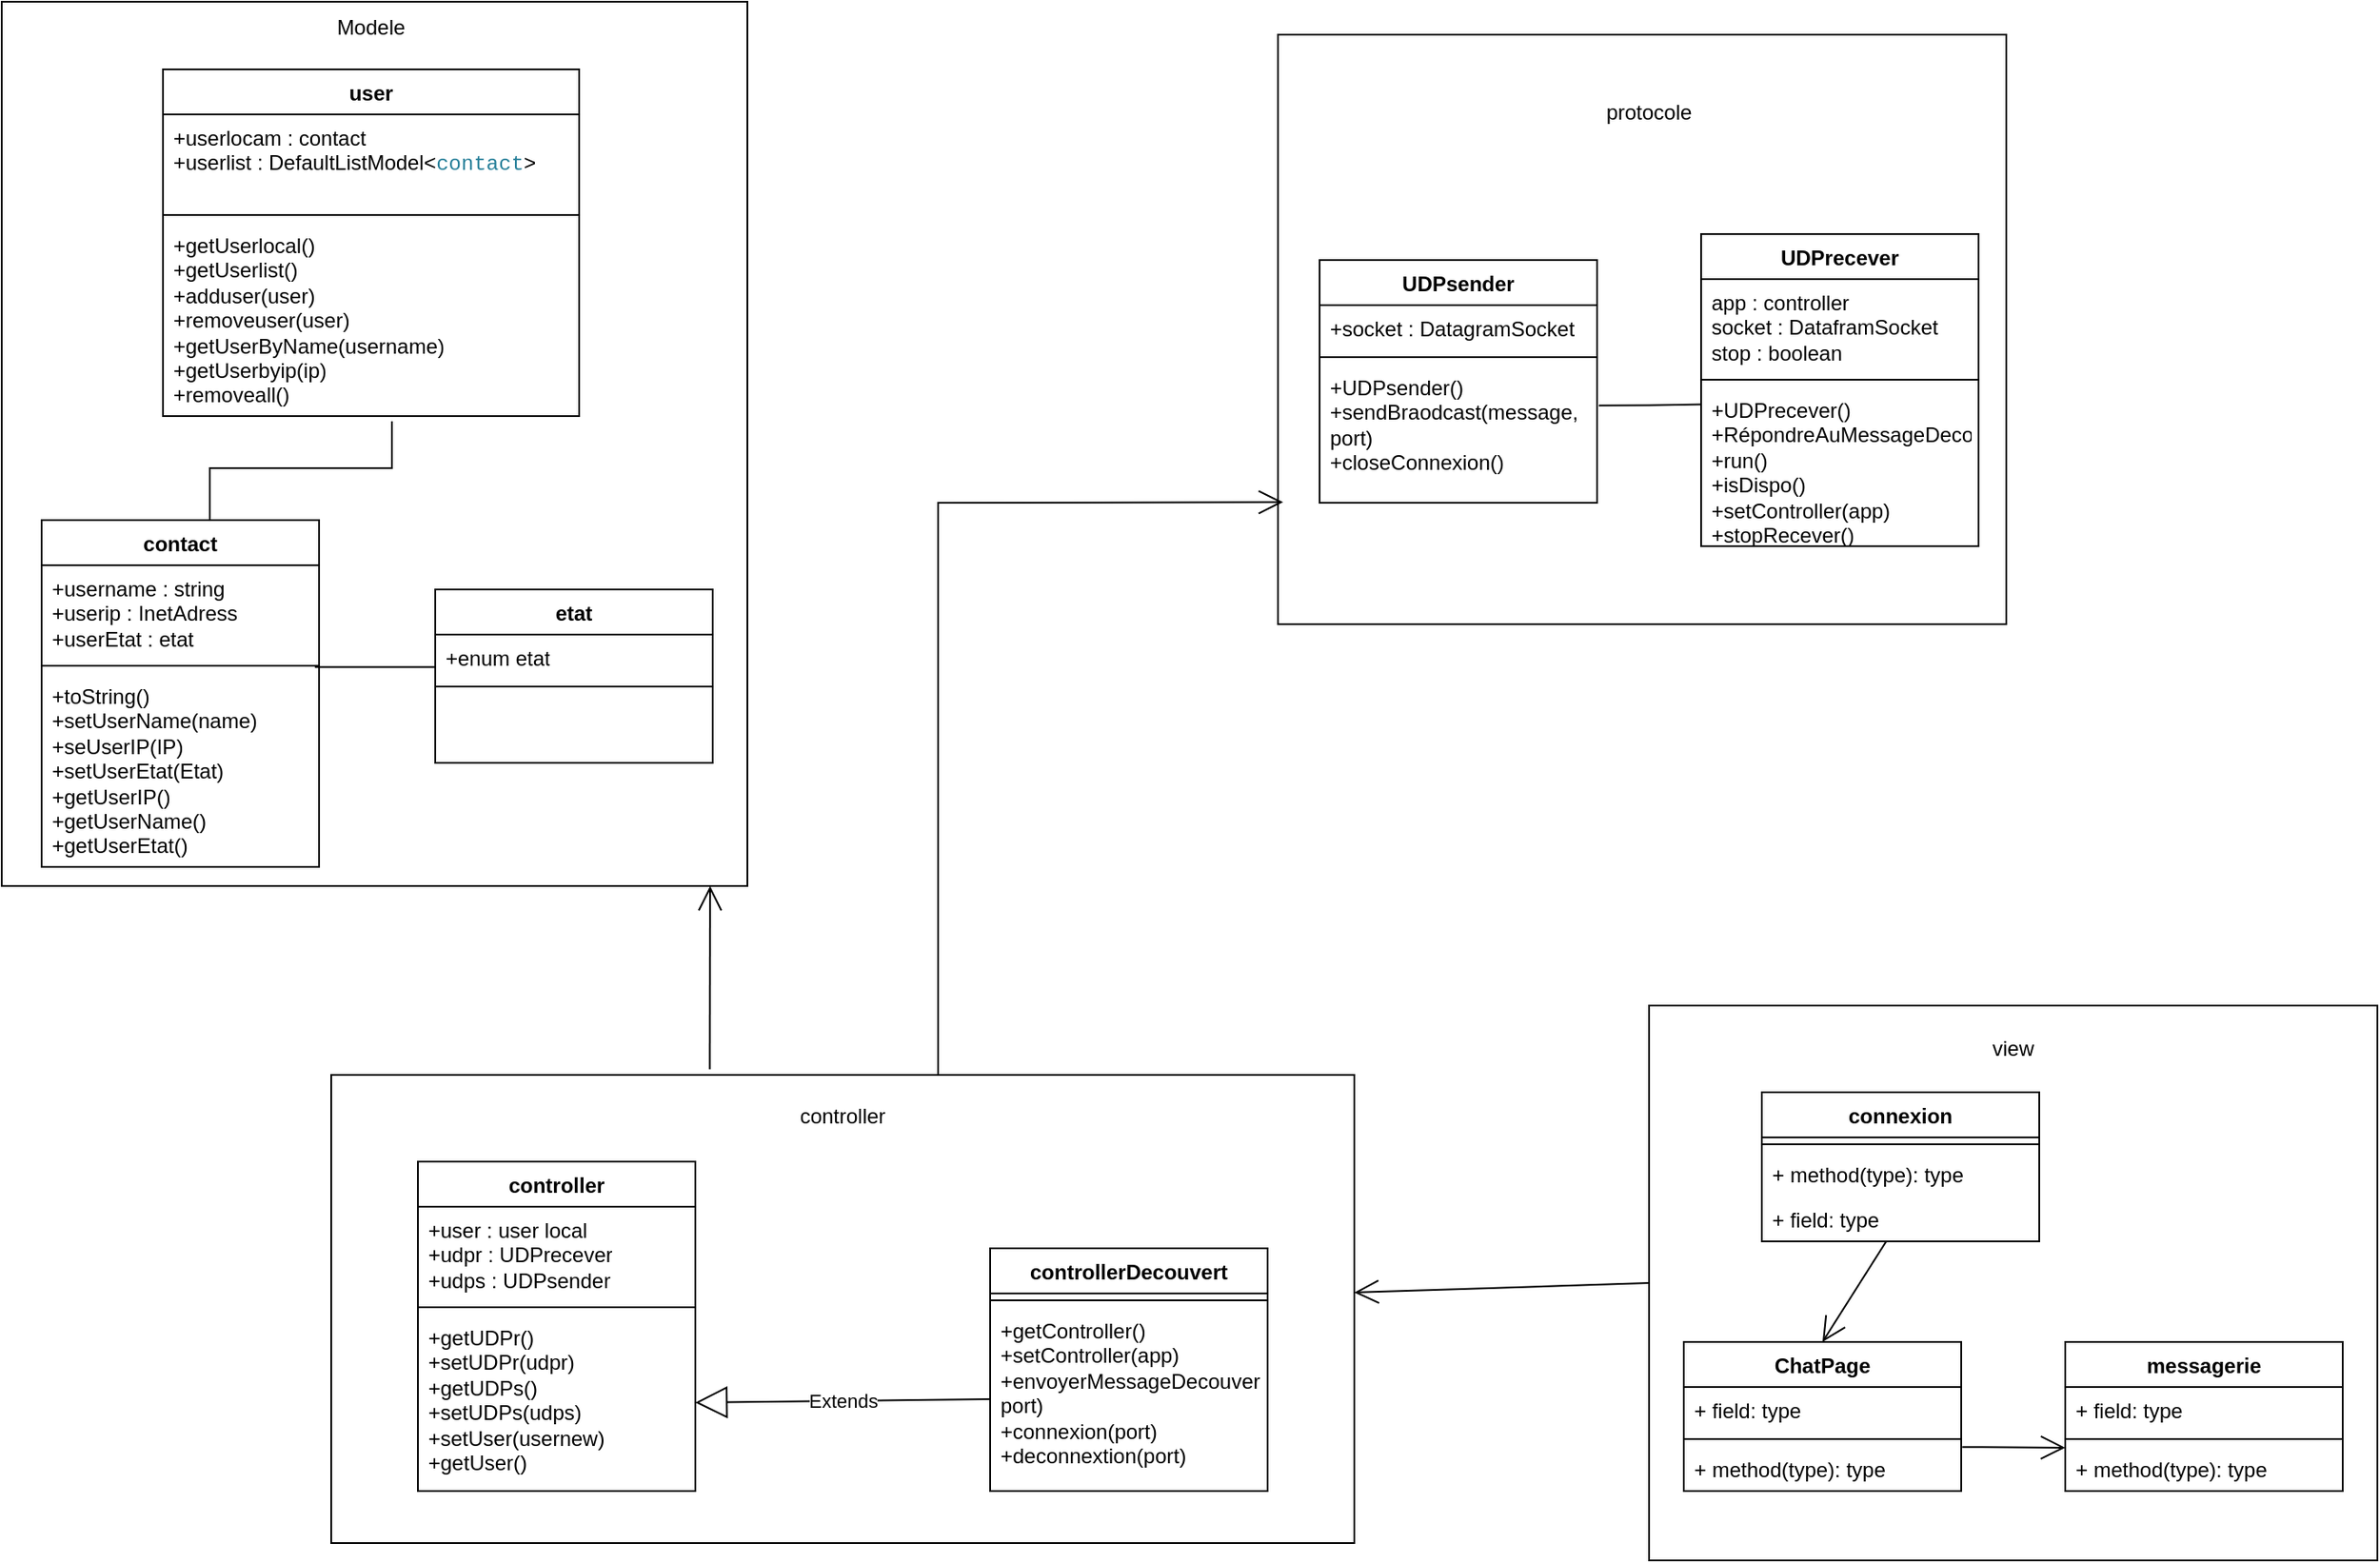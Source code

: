 <mxfile version="22.1.7" type="device">
  <diagram name="Page-1" id="2YBvvXClWsGukQMizWep">
    <mxGraphModel dx="1384" dy="576" grid="1" gridSize="10" guides="1" tooltips="1" connect="1" arrows="1" fold="1" page="1" pageScale="1" pageWidth="850" pageHeight="1100" math="0" shadow="0">
      <root>
        <mxCell id="0" />
        <mxCell id="1" parent="0" />
        <mxCell id="VNb70Ho15krXr_s_kGQd-6" value="" style="rounded=0;whiteSpace=wrap;html=1;" parent="1" vertex="1">
          <mxGeometry x="100" y="51" width="430" height="510" as="geometry" />
        </mxCell>
        <mxCell id="VNb70Ho15krXr_s_kGQd-8" value="Modele&lt;br&gt;" style="text;html=1;strokeColor=none;fillColor=none;align=center;verticalAlign=middle;whiteSpace=wrap;rounded=0;" parent="1" vertex="1">
          <mxGeometry x="283" y="51" width="60" height="30" as="geometry" />
        </mxCell>
        <mxCell id="VNb70Ho15krXr_s_kGQd-9" value="" style="rounded=0;whiteSpace=wrap;html=1;" parent="1" vertex="1">
          <mxGeometry x="836" y="70" width="420" height="340" as="geometry" />
        </mxCell>
        <mxCell id="VNb70Ho15krXr_s_kGQd-10" value="protocole" style="text;html=1;strokeColor=none;fillColor=none;align=center;verticalAlign=middle;whiteSpace=wrap;rounded=0;" parent="1" vertex="1">
          <mxGeometry x="1020" y="100" width="60" height="30" as="geometry" />
        </mxCell>
        <mxCell id="VNb70Ho15krXr_s_kGQd-11" value="" style="rounded=0;whiteSpace=wrap;html=1;" parent="1" vertex="1">
          <mxGeometry x="290" y="670" width="590" height="270" as="geometry" />
        </mxCell>
        <mxCell id="VNb70Ho15krXr_s_kGQd-12" value="controller" style="text;html=1;strokeColor=none;fillColor=none;align=center;verticalAlign=middle;whiteSpace=wrap;rounded=0;" parent="1" vertex="1">
          <mxGeometry x="555" y="679" width="60" height="30" as="geometry" />
        </mxCell>
        <mxCell id="VNb70Ho15krXr_s_kGQd-13" value="user" style="swimlane;fontStyle=1;align=center;verticalAlign=top;childLayout=stackLayout;horizontal=1;startSize=26;horizontalStack=0;resizeParent=1;resizeParentMax=0;resizeLast=0;collapsible=1;marginBottom=0;whiteSpace=wrap;html=1;" parent="1" vertex="1">
          <mxGeometry x="193" y="90" width="240" height="200" as="geometry" />
        </mxCell>
        <mxCell id="VNb70Ho15krXr_s_kGQd-14" value="+userlocam : contact&lt;br&gt;+userlist : DefaultListModel&lt;span style=&quot;font-family: Menlo, Monaco, &amp;quot;Courier New&amp;quot;, monospace; background-color: rgb(255, 255, 255);&quot;&gt;&amp;lt;&lt;/span&gt;&lt;span style=&quot;font-family: Menlo, Monaco, &amp;quot;Courier New&amp;quot;, monospace; background-color: rgb(255, 255, 255); color: rgb(38, 127, 153);&quot;&gt;contact&lt;/span&gt;&lt;span style=&quot;font-family: Menlo, Monaco, &amp;quot;Courier New&amp;quot;, monospace; background-color: rgb(255, 255, 255);&quot;&gt;&amp;gt;&lt;/span&gt;" style="text;strokeColor=none;fillColor=none;align=left;verticalAlign=top;spacingLeft=4;spacingRight=4;overflow=hidden;rotatable=0;points=[[0,0.5],[1,0.5]];portConstraint=eastwest;whiteSpace=wrap;html=1;" parent="VNb70Ho15krXr_s_kGQd-13" vertex="1">
          <mxGeometry y="26" width="240" height="54" as="geometry" />
        </mxCell>
        <mxCell id="VNb70Ho15krXr_s_kGQd-15" value="" style="line;strokeWidth=1;fillColor=none;align=left;verticalAlign=middle;spacingTop=-1;spacingLeft=3;spacingRight=3;rotatable=0;labelPosition=right;points=[];portConstraint=eastwest;strokeColor=inherit;" parent="VNb70Ho15krXr_s_kGQd-13" vertex="1">
          <mxGeometry y="80" width="240" height="8" as="geometry" />
        </mxCell>
        <mxCell id="VNb70Ho15krXr_s_kGQd-16" value="+getUserlocal()&lt;br&gt;+getUserlist()&lt;br&gt;+adduser(user)&lt;br&gt;+removeuser(user)&lt;br&gt;+getUserByName(username)&lt;br&gt;+getUserbyip(ip)&lt;br&gt;+removeall()" style="text;strokeColor=none;fillColor=none;align=left;verticalAlign=top;spacingLeft=4;spacingRight=4;overflow=hidden;rotatable=0;points=[[0,0.5],[1,0.5]];portConstraint=eastwest;whiteSpace=wrap;html=1;" parent="VNb70Ho15krXr_s_kGQd-13" vertex="1">
          <mxGeometry y="88" width="240" height="112" as="geometry" />
        </mxCell>
        <mxCell id="VNb70Ho15krXr_s_kGQd-17" value="contact" style="swimlane;fontStyle=1;align=center;verticalAlign=top;childLayout=stackLayout;horizontal=1;startSize=26;horizontalStack=0;resizeParent=1;resizeParentMax=0;resizeLast=0;collapsible=1;marginBottom=0;whiteSpace=wrap;html=1;" parent="1" vertex="1">
          <mxGeometry x="123" y="350" width="160" height="200" as="geometry" />
        </mxCell>
        <mxCell id="VNb70Ho15krXr_s_kGQd-18" value="+username : string&lt;br&gt;+userip : InetAdress&lt;br&gt;+userEtat : etat" style="text;strokeColor=none;fillColor=none;align=left;verticalAlign=top;spacingLeft=4;spacingRight=4;overflow=hidden;rotatable=0;points=[[0,0.5],[1,0.5]];portConstraint=eastwest;whiteSpace=wrap;html=1;" parent="VNb70Ho15krXr_s_kGQd-17" vertex="1">
          <mxGeometry y="26" width="160" height="54" as="geometry" />
        </mxCell>
        <mxCell id="VNb70Ho15krXr_s_kGQd-19" value="" style="line;strokeWidth=1;fillColor=none;align=left;verticalAlign=middle;spacingTop=-1;spacingLeft=3;spacingRight=3;rotatable=0;labelPosition=right;points=[];portConstraint=eastwest;strokeColor=inherit;" parent="VNb70Ho15krXr_s_kGQd-17" vertex="1">
          <mxGeometry y="80" width="160" height="8" as="geometry" />
        </mxCell>
        <mxCell id="VNb70Ho15krXr_s_kGQd-20" value="+toString()&lt;br&gt;+setUserName(name)&lt;br&gt;+seUserIP(IP)&lt;br&gt;+setUserEtat(Etat)&lt;br&gt;+getUserIP()&lt;br&gt;+getUserName()&lt;br&gt;+getUserEtat()" style="text;strokeColor=none;fillColor=none;align=left;verticalAlign=top;spacingLeft=4;spacingRight=4;overflow=hidden;rotatable=0;points=[[0,0.5],[1,0.5]];portConstraint=eastwest;whiteSpace=wrap;html=1;" parent="VNb70Ho15krXr_s_kGQd-17" vertex="1">
          <mxGeometry y="88" width="160" height="112" as="geometry" />
        </mxCell>
        <mxCell id="VNb70Ho15krXr_s_kGQd-25" value="etat" style="swimlane;fontStyle=1;align=center;verticalAlign=top;childLayout=stackLayout;horizontal=1;startSize=26;horizontalStack=0;resizeParent=1;resizeParentMax=0;resizeLast=0;collapsible=1;marginBottom=0;whiteSpace=wrap;html=1;" parent="1" vertex="1">
          <mxGeometry x="350" y="390" width="160" height="100" as="geometry" />
        </mxCell>
        <mxCell id="VNb70Ho15krXr_s_kGQd-26" value="+enum etat" style="text;strokeColor=none;fillColor=none;align=left;verticalAlign=top;spacingLeft=4;spacingRight=4;overflow=hidden;rotatable=0;points=[[0,0.5],[1,0.5]];portConstraint=eastwest;whiteSpace=wrap;html=1;" parent="VNb70Ho15krXr_s_kGQd-25" vertex="1">
          <mxGeometry y="26" width="160" height="26" as="geometry" />
        </mxCell>
        <mxCell id="VNb70Ho15krXr_s_kGQd-27" value="" style="line;strokeWidth=1;fillColor=none;align=left;verticalAlign=middle;spacingTop=-1;spacingLeft=3;spacingRight=3;rotatable=0;labelPosition=right;points=[];portConstraint=eastwest;strokeColor=inherit;" parent="VNb70Ho15krXr_s_kGQd-25" vertex="1">
          <mxGeometry y="52" width="160" height="8" as="geometry" />
        </mxCell>
        <mxCell id="VNb70Ho15krXr_s_kGQd-28" value="&lt;br&gt;&lt;br&gt;&lt;br&gt;" style="text;strokeColor=none;fillColor=none;align=left;verticalAlign=top;spacingLeft=4;spacingRight=4;overflow=hidden;rotatable=0;points=[[0,0.5],[1,0.5]];portConstraint=eastwest;whiteSpace=wrap;html=1;" parent="VNb70Ho15krXr_s_kGQd-25" vertex="1">
          <mxGeometry y="60" width="160" height="40" as="geometry" />
        </mxCell>
        <mxCell id="VNb70Ho15krXr_s_kGQd-41" value="UDPsender" style="swimlane;fontStyle=1;align=center;verticalAlign=top;childLayout=stackLayout;horizontal=1;startSize=26;horizontalStack=0;resizeParent=1;resizeParentMax=0;resizeLast=0;collapsible=1;marginBottom=0;whiteSpace=wrap;html=1;" parent="1" vertex="1">
          <mxGeometry x="860" y="200" width="160" height="140" as="geometry" />
        </mxCell>
        <mxCell id="VNb70Ho15krXr_s_kGQd-42" value="+socket : DatagramSocket" style="text;strokeColor=none;fillColor=none;align=left;verticalAlign=top;spacingLeft=4;spacingRight=4;overflow=hidden;rotatable=0;points=[[0,0.5],[1,0.5]];portConstraint=eastwest;whiteSpace=wrap;html=1;" parent="VNb70Ho15krXr_s_kGQd-41" vertex="1">
          <mxGeometry y="26" width="160" height="26" as="geometry" />
        </mxCell>
        <mxCell id="VNb70Ho15krXr_s_kGQd-43" value="" style="line;strokeWidth=1;fillColor=none;align=left;verticalAlign=middle;spacingTop=-1;spacingLeft=3;spacingRight=3;rotatable=0;labelPosition=right;points=[];portConstraint=eastwest;strokeColor=inherit;" parent="VNb70Ho15krXr_s_kGQd-41" vertex="1">
          <mxGeometry y="52" width="160" height="8" as="geometry" />
        </mxCell>
        <mxCell id="VNb70Ho15krXr_s_kGQd-44" value="+UDPsender()&lt;br&gt;+sendBraodcast(message, port)&lt;br&gt;+closeConnexion()" style="text;strokeColor=none;fillColor=none;align=left;verticalAlign=top;spacingLeft=4;spacingRight=4;overflow=hidden;rotatable=0;points=[[0,0.5],[1,0.5]];portConstraint=eastwest;whiteSpace=wrap;html=1;" parent="VNb70Ho15krXr_s_kGQd-41" vertex="1">
          <mxGeometry y="60" width="160" height="80" as="geometry" />
        </mxCell>
        <mxCell id="VNb70Ho15krXr_s_kGQd-45" value="UDPrecever" style="swimlane;fontStyle=1;align=center;verticalAlign=top;childLayout=stackLayout;horizontal=1;startSize=26;horizontalStack=0;resizeParent=1;resizeParentMax=0;resizeLast=0;collapsible=1;marginBottom=0;whiteSpace=wrap;html=1;" parent="1" vertex="1">
          <mxGeometry x="1080" y="185" width="160" height="180" as="geometry" />
        </mxCell>
        <mxCell id="VNb70Ho15krXr_s_kGQd-46" value="app : controller&lt;br&gt;socket : DataframSocket&lt;br&gt;stop : boolean" style="text;strokeColor=none;fillColor=none;align=left;verticalAlign=top;spacingLeft=4;spacingRight=4;overflow=hidden;rotatable=0;points=[[0,0.5],[1,0.5]];portConstraint=eastwest;whiteSpace=wrap;html=1;" parent="VNb70Ho15krXr_s_kGQd-45" vertex="1">
          <mxGeometry y="26" width="160" height="54" as="geometry" />
        </mxCell>
        <mxCell id="VNb70Ho15krXr_s_kGQd-47" value="" style="line;strokeWidth=1;fillColor=none;align=left;verticalAlign=middle;spacingTop=-1;spacingLeft=3;spacingRight=3;rotatable=0;labelPosition=right;points=[];portConstraint=eastwest;strokeColor=inherit;" parent="VNb70Ho15krXr_s_kGQd-45" vertex="1">
          <mxGeometry y="80" width="160" height="8" as="geometry" />
        </mxCell>
        <mxCell id="VNb70Ho15krXr_s_kGQd-48" value="+UDPrecever()&lt;br&gt;+RépondreAuMessageDecouvert(user,adress,port)&lt;br&gt;+run()&lt;br&gt;+isDispo()&lt;br&gt;+setController(app)&lt;br&gt;+stopRecever()" style="text;strokeColor=none;fillColor=none;align=left;verticalAlign=top;spacingLeft=4;spacingRight=4;overflow=hidden;rotatable=0;points=[[0,0.5],[1,0.5]];portConstraint=eastwest;whiteSpace=wrap;html=1;" parent="VNb70Ho15krXr_s_kGQd-45" vertex="1">
          <mxGeometry y="88" width="160" height="92" as="geometry" />
        </mxCell>
        <mxCell id="VNb70Ho15krXr_s_kGQd-49" value="controller" style="swimlane;fontStyle=1;align=center;verticalAlign=top;childLayout=stackLayout;horizontal=1;startSize=26;horizontalStack=0;resizeParent=1;resizeParentMax=0;resizeLast=0;collapsible=1;marginBottom=0;whiteSpace=wrap;html=1;" parent="1" vertex="1">
          <mxGeometry x="340" y="720" width="160" height="190" as="geometry" />
        </mxCell>
        <mxCell id="VNb70Ho15krXr_s_kGQd-50" value="+user : user local&lt;br&gt;+udpr : UDPrecever&lt;br&gt;+udps : UDPsender" style="text;strokeColor=none;fillColor=none;align=left;verticalAlign=top;spacingLeft=4;spacingRight=4;overflow=hidden;rotatable=0;points=[[0,0.5],[1,0.5]];portConstraint=eastwest;whiteSpace=wrap;html=1;" parent="VNb70Ho15krXr_s_kGQd-49" vertex="1">
          <mxGeometry y="26" width="160" height="54" as="geometry" />
        </mxCell>
        <mxCell id="VNb70Ho15krXr_s_kGQd-51" value="" style="line;strokeWidth=1;fillColor=none;align=left;verticalAlign=middle;spacingTop=-1;spacingLeft=3;spacingRight=3;rotatable=0;labelPosition=right;points=[];portConstraint=eastwest;strokeColor=inherit;" parent="VNb70Ho15krXr_s_kGQd-49" vertex="1">
          <mxGeometry y="80" width="160" height="8" as="geometry" />
        </mxCell>
        <mxCell id="VNb70Ho15krXr_s_kGQd-52" value="+getUDPr()&lt;br&gt;+setUDPr(udpr)&lt;br&gt;+getUDPs()&lt;br&gt;+setUDPs(udps)&lt;br&gt;+setUser(usernew)&lt;br&gt;+getUser()" style="text;strokeColor=none;fillColor=none;align=left;verticalAlign=top;spacingLeft=4;spacingRight=4;overflow=hidden;rotatable=0;points=[[0,0.5],[1,0.5]];portConstraint=eastwest;whiteSpace=wrap;html=1;" parent="VNb70Ho15krXr_s_kGQd-49" vertex="1">
          <mxGeometry y="88" width="160" height="102" as="geometry" />
        </mxCell>
        <mxCell id="VNb70Ho15krXr_s_kGQd-53" value="controllerDecouvert" style="swimlane;fontStyle=1;align=center;verticalAlign=top;childLayout=stackLayout;horizontal=1;startSize=26;horizontalStack=0;resizeParent=1;resizeParentMax=0;resizeLast=0;collapsible=1;marginBottom=0;whiteSpace=wrap;html=1;" parent="1" vertex="1">
          <mxGeometry x="670" y="770" width="160" height="140" as="geometry" />
        </mxCell>
        <mxCell id="VNb70Ho15krXr_s_kGQd-55" value="" style="line;strokeWidth=1;fillColor=none;align=left;verticalAlign=middle;spacingTop=-1;spacingLeft=3;spacingRight=3;rotatable=0;labelPosition=right;points=[];portConstraint=eastwest;strokeColor=inherit;" parent="VNb70Ho15krXr_s_kGQd-53" vertex="1">
          <mxGeometry y="26" width="160" height="8" as="geometry" />
        </mxCell>
        <mxCell id="VNb70Ho15krXr_s_kGQd-56" value="+getController()&lt;br&gt;+setController(app)&lt;br&gt;+envoyerMessageDecouvert(user, port)&lt;br&gt;+connexion(port)&lt;br&gt;+deconnextion(port)" style="text;strokeColor=none;fillColor=none;align=left;verticalAlign=top;spacingLeft=4;spacingRight=4;overflow=hidden;rotatable=0;points=[[0,0.5],[1,0.5]];portConstraint=eastwest;whiteSpace=wrap;html=1;" parent="VNb70Ho15krXr_s_kGQd-53" vertex="1">
          <mxGeometry y="34" width="160" height="106" as="geometry" />
        </mxCell>
        <mxCell id="VNb70Ho15krXr_s_kGQd-58" value="Extends" style="endArrow=block;endSize=16;endFill=0;html=1;rounded=0;entryX=1;entryY=0.5;entryDx=0;entryDy=0;exitX=0;exitY=0.5;exitDx=0;exitDy=0;" parent="1" source="VNb70Ho15krXr_s_kGQd-56" target="VNb70Ho15krXr_s_kGQd-52" edge="1">
          <mxGeometry width="160" relative="1" as="geometry">
            <mxPoint x="450" y="790" as="sourcePoint" />
            <mxPoint x="610" y="790" as="targetPoint" />
          </mxGeometry>
        </mxCell>
        <mxCell id="VNb70Ho15krXr_s_kGQd-59" value="" style="endArrow=none;html=1;edgeStyle=orthogonalEdgeStyle;rounded=0;exitX=0.55;exitY=1.027;exitDx=0;exitDy=0;exitPerimeter=0;" parent="1" source="VNb70Ho15krXr_s_kGQd-16" target="VNb70Ho15krXr_s_kGQd-17" edge="1">
          <mxGeometry relative="1" as="geometry">
            <mxPoint x="360" y="330" as="sourcePoint" />
            <mxPoint x="520" y="330" as="targetPoint" />
            <Array as="points">
              <mxPoint x="325" y="320" />
              <mxPoint x="220" y="320" />
            </Array>
          </mxGeometry>
        </mxCell>
        <mxCell id="VNb70Ho15krXr_s_kGQd-62" value="" style="endArrow=none;html=1;edgeStyle=orthogonalEdgeStyle;rounded=0;exitX=0.985;exitY=1.089;exitDx=0;exitDy=0;exitPerimeter=0;entryX=0;entryY=0.5;entryDx=0;entryDy=0;" parent="1" source="VNb70Ho15krXr_s_kGQd-18" target="VNb70Ho15krXr_s_kGQd-26" edge="1">
          <mxGeometry relative="1" as="geometry">
            <mxPoint x="330" y="410" as="sourcePoint" />
            <mxPoint x="490" y="410" as="targetPoint" />
            <Array as="points">
              <mxPoint x="350" y="435" />
            </Array>
          </mxGeometry>
        </mxCell>
        <mxCell id="VNb70Ho15krXr_s_kGQd-65" value="" style="rounded=0;whiteSpace=wrap;html=1;" parent="1" vertex="1">
          <mxGeometry x="1050" y="630" width="420" height="320" as="geometry" />
        </mxCell>
        <mxCell id="VNb70Ho15krXr_s_kGQd-67" value="view" style="text;html=1;strokeColor=none;fillColor=none;align=center;verticalAlign=middle;whiteSpace=wrap;rounded=0;" parent="1" vertex="1">
          <mxGeometry x="1230" y="640" width="60" height="30" as="geometry" />
        </mxCell>
        <mxCell id="VNb70Ho15krXr_s_kGQd-68" value="connexion" style="swimlane;fontStyle=1;align=center;verticalAlign=top;childLayout=stackLayout;horizontal=1;startSize=26;horizontalStack=0;resizeParent=1;resizeParentMax=0;resizeLast=0;collapsible=1;marginBottom=0;whiteSpace=wrap;html=1;" parent="1" vertex="1">
          <mxGeometry x="1115" y="680" width="160" height="86" as="geometry" />
        </mxCell>
        <mxCell id="VNb70Ho15krXr_s_kGQd-70" value="" style="line;strokeWidth=1;fillColor=none;align=left;verticalAlign=middle;spacingTop=-1;spacingLeft=3;spacingRight=3;rotatable=0;labelPosition=right;points=[];portConstraint=eastwest;strokeColor=inherit;" parent="VNb70Ho15krXr_s_kGQd-68" vertex="1">
          <mxGeometry y="26" width="160" height="8" as="geometry" />
        </mxCell>
        <mxCell id="VNb70Ho15krXr_s_kGQd-71" value="+ method(type): type" style="text;strokeColor=none;fillColor=none;align=left;verticalAlign=top;spacingLeft=4;spacingRight=4;overflow=hidden;rotatable=0;points=[[0,0.5],[1,0.5]];portConstraint=eastwest;whiteSpace=wrap;html=1;" parent="VNb70Ho15krXr_s_kGQd-68" vertex="1">
          <mxGeometry y="34" width="160" height="26" as="geometry" />
        </mxCell>
        <mxCell id="VNb70Ho15krXr_s_kGQd-69" value="+ field: type" style="text;strokeColor=none;fillColor=none;align=left;verticalAlign=top;spacingLeft=4;spacingRight=4;overflow=hidden;rotatable=0;points=[[0,0.5],[1,0.5]];portConstraint=eastwest;whiteSpace=wrap;html=1;" parent="VNb70Ho15krXr_s_kGQd-68" vertex="1">
          <mxGeometry y="60" width="160" height="26" as="geometry" />
        </mxCell>
        <mxCell id="VNb70Ho15krXr_s_kGQd-72" value="ChatPage" style="swimlane;fontStyle=1;align=center;verticalAlign=top;childLayout=stackLayout;horizontal=1;startSize=26;horizontalStack=0;resizeParent=1;resizeParentMax=0;resizeLast=0;collapsible=1;marginBottom=0;whiteSpace=wrap;html=1;" parent="1" vertex="1">
          <mxGeometry x="1070" y="824" width="160" height="86" as="geometry" />
        </mxCell>
        <mxCell id="VNb70Ho15krXr_s_kGQd-73" value="+ field: type" style="text;strokeColor=none;fillColor=none;align=left;verticalAlign=top;spacingLeft=4;spacingRight=4;overflow=hidden;rotatable=0;points=[[0,0.5],[1,0.5]];portConstraint=eastwest;whiteSpace=wrap;html=1;" parent="VNb70Ho15krXr_s_kGQd-72" vertex="1">
          <mxGeometry y="26" width="160" height="26" as="geometry" />
        </mxCell>
        <mxCell id="VNb70Ho15krXr_s_kGQd-74" value="" style="line;strokeWidth=1;fillColor=none;align=left;verticalAlign=middle;spacingTop=-1;spacingLeft=3;spacingRight=3;rotatable=0;labelPosition=right;points=[];portConstraint=eastwest;strokeColor=inherit;" parent="VNb70Ho15krXr_s_kGQd-72" vertex="1">
          <mxGeometry y="52" width="160" height="8" as="geometry" />
        </mxCell>
        <mxCell id="VNb70Ho15krXr_s_kGQd-75" value="+ method(type): type" style="text;strokeColor=none;fillColor=none;align=left;verticalAlign=top;spacingLeft=4;spacingRight=4;overflow=hidden;rotatable=0;points=[[0,0.5],[1,0.5]];portConstraint=eastwest;whiteSpace=wrap;html=1;" parent="VNb70Ho15krXr_s_kGQd-72" vertex="1">
          <mxGeometry y="60" width="160" height="26" as="geometry" />
        </mxCell>
        <mxCell id="VNb70Ho15krXr_s_kGQd-76" value="messagerie" style="swimlane;fontStyle=1;align=center;verticalAlign=top;childLayout=stackLayout;horizontal=1;startSize=26;horizontalStack=0;resizeParent=1;resizeParentMax=0;resizeLast=0;collapsible=1;marginBottom=0;whiteSpace=wrap;html=1;" parent="1" vertex="1">
          <mxGeometry x="1290" y="824" width="160" height="86" as="geometry" />
        </mxCell>
        <mxCell id="VNb70Ho15krXr_s_kGQd-77" value="+ field: type" style="text;strokeColor=none;fillColor=none;align=left;verticalAlign=top;spacingLeft=4;spacingRight=4;overflow=hidden;rotatable=0;points=[[0,0.5],[1,0.5]];portConstraint=eastwest;whiteSpace=wrap;html=1;" parent="VNb70Ho15krXr_s_kGQd-76" vertex="1">
          <mxGeometry y="26" width="160" height="26" as="geometry" />
        </mxCell>
        <mxCell id="VNb70Ho15krXr_s_kGQd-78" value="" style="line;strokeWidth=1;fillColor=none;align=left;verticalAlign=middle;spacingTop=-1;spacingLeft=3;spacingRight=3;rotatable=0;labelPosition=right;points=[];portConstraint=eastwest;strokeColor=inherit;" parent="VNb70Ho15krXr_s_kGQd-76" vertex="1">
          <mxGeometry y="52" width="160" height="8" as="geometry" />
        </mxCell>
        <mxCell id="VNb70Ho15krXr_s_kGQd-79" value="+ method(type): type" style="text;strokeColor=none;fillColor=none;align=left;verticalAlign=top;spacingLeft=4;spacingRight=4;overflow=hidden;rotatable=0;points=[[0,0.5],[1,0.5]];portConstraint=eastwest;whiteSpace=wrap;html=1;" parent="VNb70Ho15krXr_s_kGQd-76" vertex="1">
          <mxGeometry y="60" width="160" height="26" as="geometry" />
        </mxCell>
        <mxCell id="VNb70Ho15krXr_s_kGQd-83" value="" style="endArrow=open;endFill=1;endSize=12;html=1;rounded=0;entryX=0.5;entryY=0;entryDx=0;entryDy=0;" parent="1" source="VNb70Ho15krXr_s_kGQd-69" target="VNb70Ho15krXr_s_kGQd-72" edge="1">
          <mxGeometry width="160" relative="1" as="geometry">
            <mxPoint x="1030" y="750" as="sourcePoint" />
            <mxPoint x="1190" y="750" as="targetPoint" />
          </mxGeometry>
        </mxCell>
        <mxCell id="VNb70Ho15krXr_s_kGQd-84" value="" style="endArrow=open;endFill=1;endSize=12;html=1;rounded=0;exitX=1.004;exitY=0.023;exitDx=0;exitDy=0;exitPerimeter=0;" parent="1" source="VNb70Ho15krXr_s_kGQd-75" edge="1">
          <mxGeometry width="160" relative="1" as="geometry">
            <mxPoint x="1030" y="750" as="sourcePoint" />
            <mxPoint x="1290" y="885" as="targetPoint" />
          </mxGeometry>
        </mxCell>
        <mxCell id="VNb70Ho15krXr_s_kGQd-85" value="" style="endArrow=none;html=1;edgeStyle=orthogonalEdgeStyle;rounded=0;exitX=1.006;exitY=0.298;exitDx=0;exitDy=0;exitPerimeter=0;entryX=0.001;entryY=0.111;entryDx=0;entryDy=0;entryPerimeter=0;" parent="1" source="VNb70Ho15krXr_s_kGQd-44" target="VNb70Ho15krXr_s_kGQd-48" edge="1">
          <mxGeometry relative="1" as="geometry">
            <mxPoint x="870" y="320" as="sourcePoint" />
            <mxPoint x="1030" y="320" as="targetPoint" />
          </mxGeometry>
        </mxCell>
        <mxCell id="VNb70Ho15krXr_s_kGQd-93" value="" style="endArrow=open;endFill=1;endSize=12;html=1;rounded=0;exitX=0.37;exitY=-0.012;exitDx=0;exitDy=0;exitPerimeter=0;entryX=0.95;entryY=1;entryDx=0;entryDy=0;entryPerimeter=0;" parent="1" source="VNb70Ho15krXr_s_kGQd-11" target="VNb70Ho15krXr_s_kGQd-6" edge="1">
          <mxGeometry width="160" relative="1" as="geometry">
            <mxPoint x="710" y="680" as="sourcePoint" />
            <mxPoint x="870" y="680" as="targetPoint" />
          </mxGeometry>
        </mxCell>
        <mxCell id="VNb70Ho15krXr_s_kGQd-94" value="" style="endArrow=open;endFill=1;endSize=12;html=1;rounded=0;entryX=0.007;entryY=0.793;entryDx=0;entryDy=0;entryPerimeter=0;" parent="1" target="VNb70Ho15krXr_s_kGQd-9" edge="1">
          <mxGeometry width="160" relative="1" as="geometry">
            <mxPoint x="640" y="670" as="sourcePoint" />
            <mxPoint x="830" y="340" as="targetPoint" />
            <Array as="points">
              <mxPoint x="640" y="340" />
            </Array>
          </mxGeometry>
        </mxCell>
        <mxCell id="VNb70Ho15krXr_s_kGQd-95" value="" style="endArrow=open;endFill=1;endSize=12;html=1;rounded=0;exitX=0;exitY=0.5;exitDx=0;exitDy=0;" parent="1" source="VNb70Ho15krXr_s_kGQd-65" target="VNb70Ho15krXr_s_kGQd-11" edge="1">
          <mxGeometry width="160" relative="1" as="geometry">
            <mxPoint x="890" y="1010" as="sourcePoint" />
            <mxPoint x="882" y="837" as="targetPoint" />
          </mxGeometry>
        </mxCell>
      </root>
    </mxGraphModel>
  </diagram>
</mxfile>

